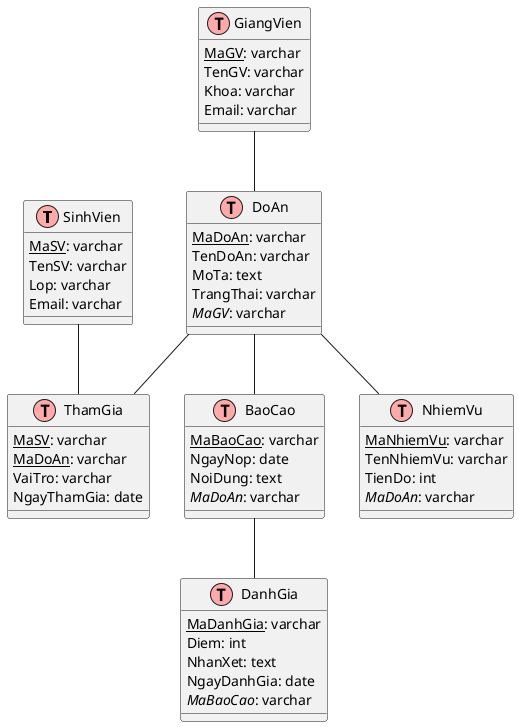 @startuml
!define table(x) class x << (T,#FFAAAA) >>
!define primaryKey(x) <u>x</u>
!define foreignKey(x) <i>x</i>

table(SinhVien) {
  primaryKey(MaSV): varchar
  TenSV: varchar
  Lop: varchar
  Email: varchar
}

table(GiangVien) {
  primaryKey(MaGV): varchar
  TenGV: varchar
  Khoa: varchar
  Email: varchar
}

table(DoAn) {
  primaryKey(MaDoAn): varchar
  TenDoAn: varchar
  MoTa: text
  TrangThai: varchar
  foreignKey(MaGV): varchar
}

table(BaoCao) {
  primaryKey(MaBaoCao): varchar
  NgayNop: date
  NoiDung: text
  foreignKey(MaDoAn): varchar
}

table(NhiemVu) {
  primaryKey(MaNhiemVu): varchar
  TenNhiemVu: varchar
  TienDo: int
  foreignKey(MaDoAn): varchar
}

table(DanhGia) {
  primaryKey(MaDanhGia): varchar
  Diem: int
  NhanXet: text
  NgayDanhGia: date
  foreignKey(MaBaoCao): varchar
}

table(ThamGia) {
  primaryKey(MaSV): varchar
  primaryKey(MaDoAn): varchar
  VaiTro: varchar
  NgayThamGia: date
}

SinhVien -- ThamGia
DoAn -- ThamGia
DoAn -- BaoCao
DoAn -- NhiemVu
BaoCao -- DanhGia
GiangVien -- DoAn

@enduml
